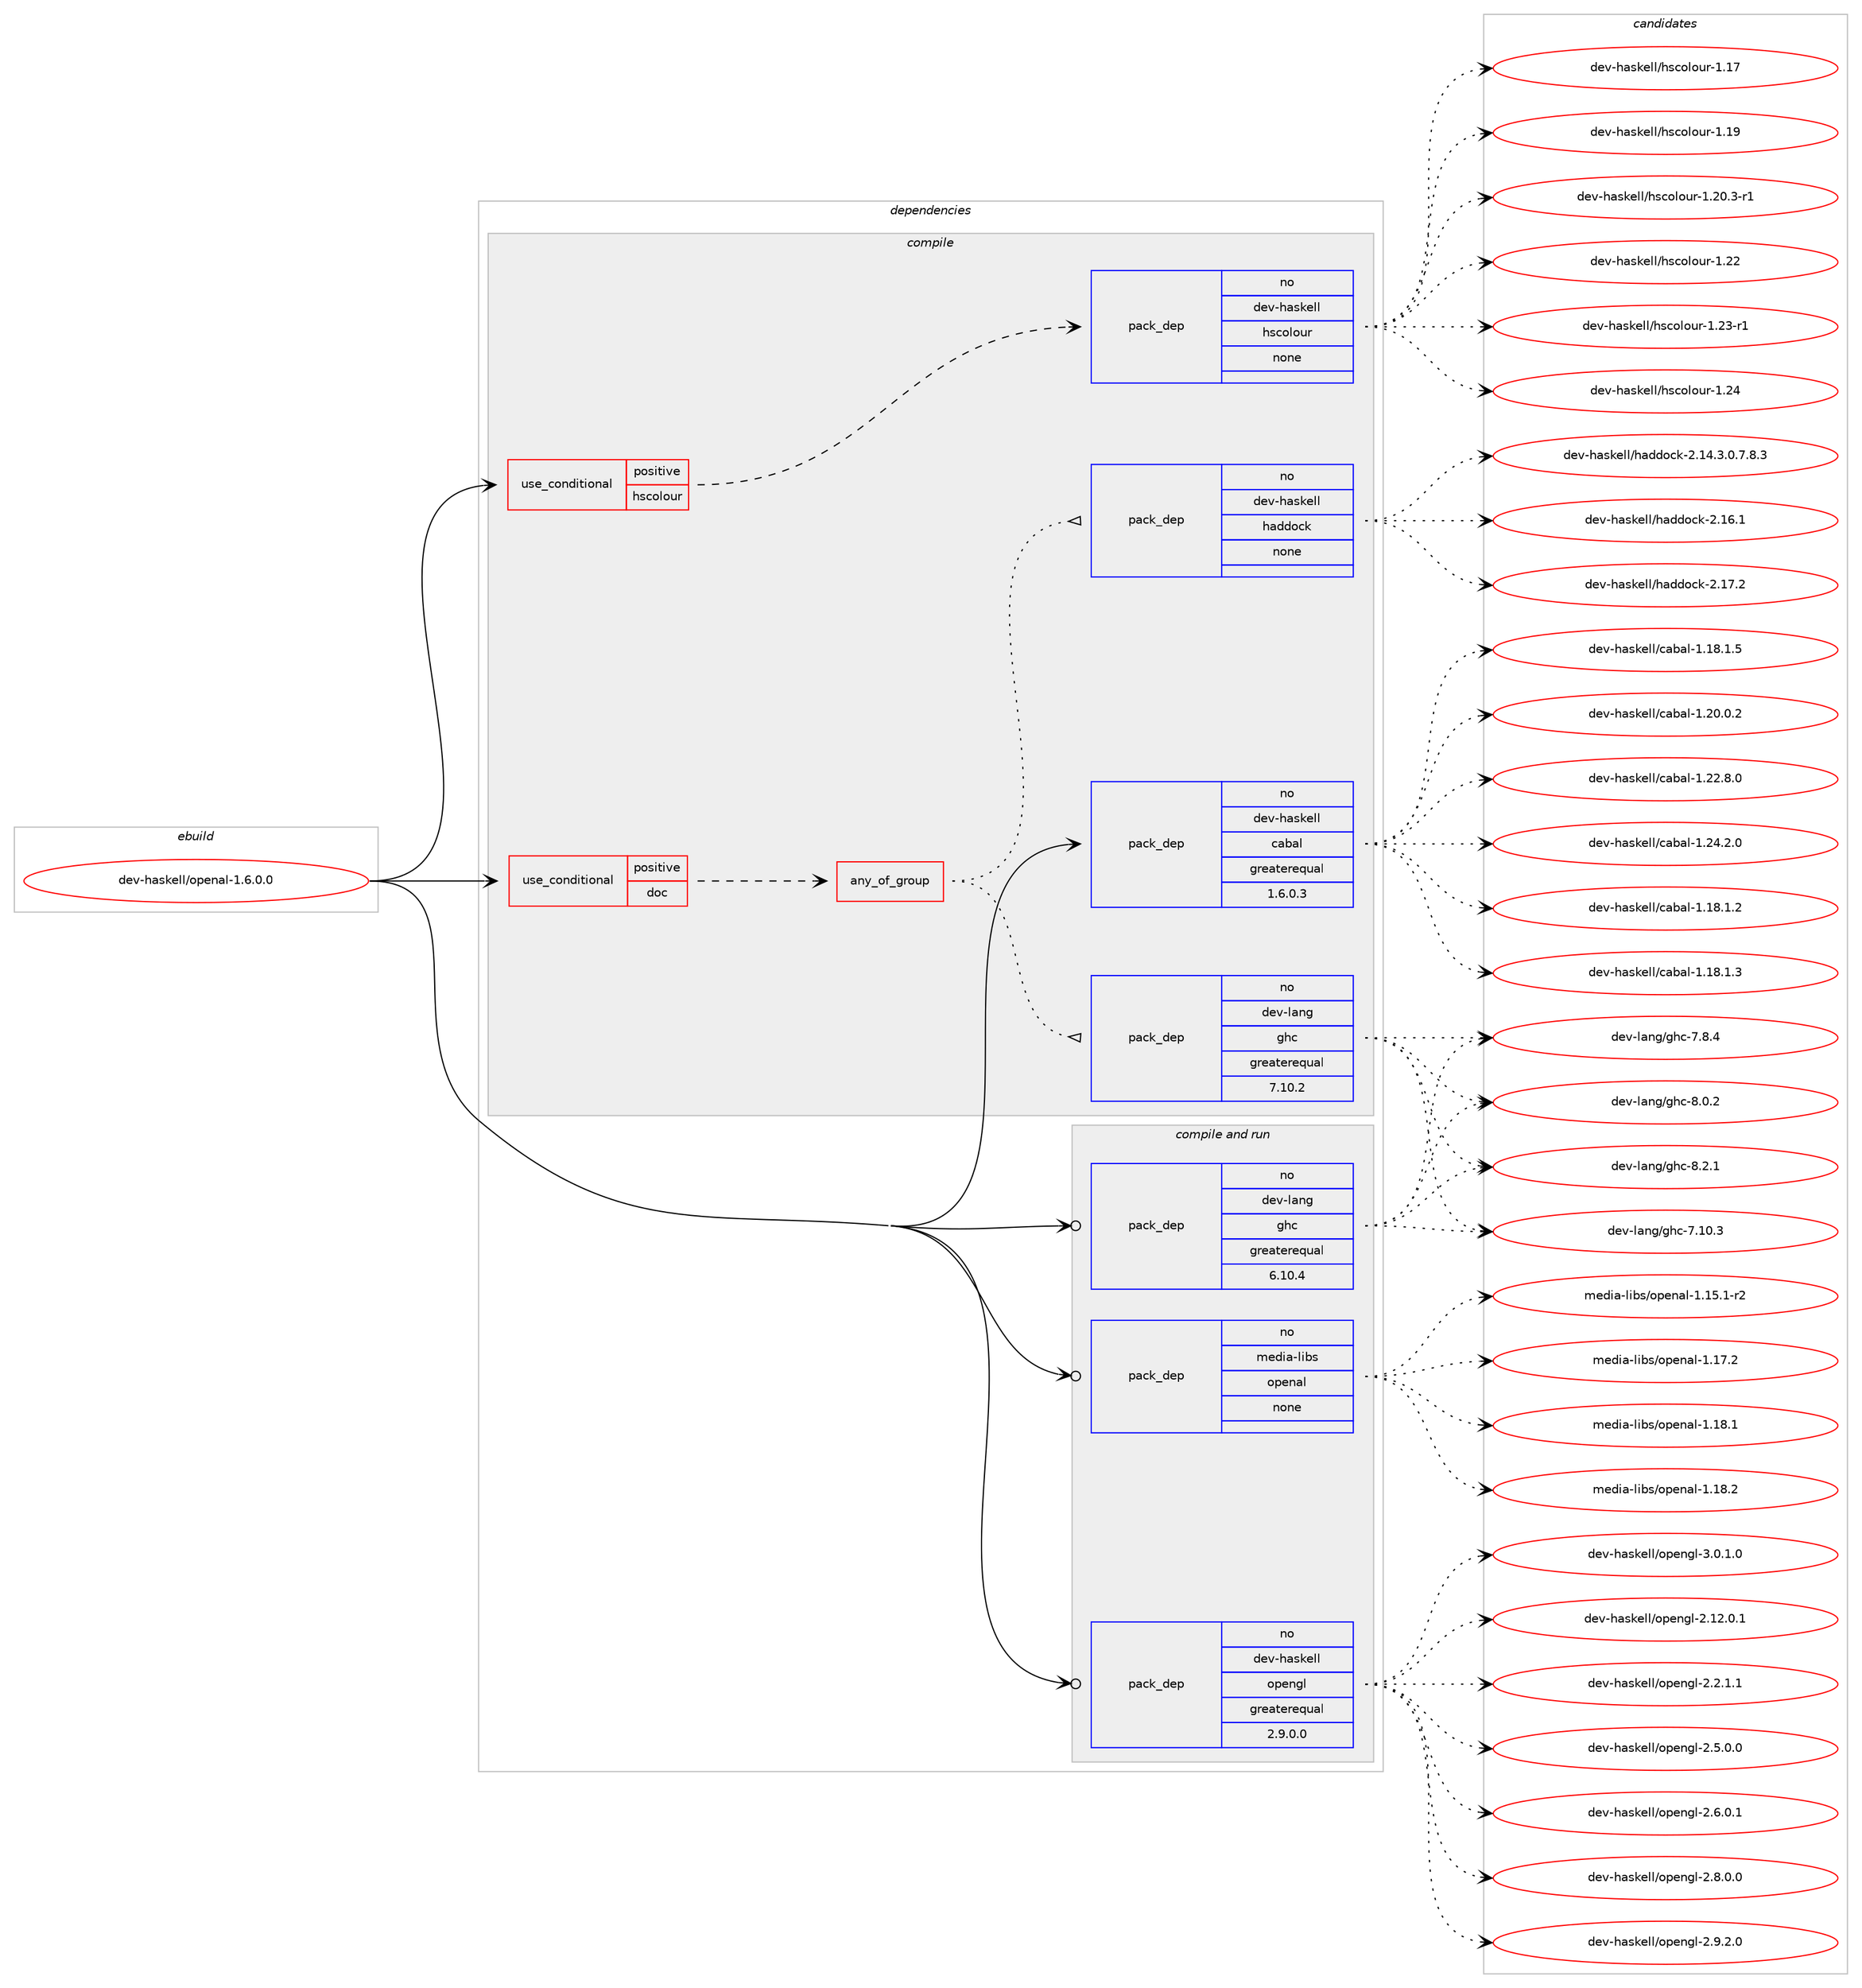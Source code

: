 digraph prolog {

# *************
# Graph options
# *************

newrank=true;
concentrate=true;
compound=true;
graph [rankdir=LR,fontname=Helvetica,fontsize=10,ranksep=1.5];#, ranksep=2.5, nodesep=0.2];
edge  [arrowhead=vee];
node  [fontname=Helvetica,fontsize=10];

# **********
# The ebuild
# **********

subgraph cluster_leftcol {
color=gray;
rank=same;
label=<<i>ebuild</i>>;
id [label="dev-haskell/openal-1.6.0.0", color=red, width=4, href="../dev-haskell/openal-1.6.0.0.svg"];
}

# ****************
# The dependencies
# ****************

subgraph cluster_midcol {
color=gray;
label=<<i>dependencies</i>>;
subgraph cluster_compile {
fillcolor="#eeeeee";
style=filled;
label=<<i>compile</i>>;
subgraph cond20138 {
dependency88355 [label=<<TABLE BORDER="0" CELLBORDER="1" CELLSPACING="0" CELLPADDING="4"><TR><TD ROWSPAN="3" CELLPADDING="10">use_conditional</TD></TR><TR><TD>positive</TD></TR><TR><TD>doc</TD></TR></TABLE>>, shape=none, color=red];
subgraph any2430 {
dependency88356 [label=<<TABLE BORDER="0" CELLBORDER="1" CELLSPACING="0" CELLPADDING="4"><TR><TD CELLPADDING="10">any_of_group</TD></TR></TABLE>>, shape=none, color=red];subgraph pack65757 {
dependency88357 [label=<<TABLE BORDER="0" CELLBORDER="1" CELLSPACING="0" CELLPADDING="4" WIDTH="220"><TR><TD ROWSPAN="6" CELLPADDING="30">pack_dep</TD></TR><TR><TD WIDTH="110">no</TD></TR><TR><TD>dev-haskell</TD></TR><TR><TD>haddock</TD></TR><TR><TD>none</TD></TR><TR><TD></TD></TR></TABLE>>, shape=none, color=blue];
}
dependency88356:e -> dependency88357:w [weight=20,style="dotted",arrowhead="oinv"];
subgraph pack65758 {
dependency88358 [label=<<TABLE BORDER="0" CELLBORDER="1" CELLSPACING="0" CELLPADDING="4" WIDTH="220"><TR><TD ROWSPAN="6" CELLPADDING="30">pack_dep</TD></TR><TR><TD WIDTH="110">no</TD></TR><TR><TD>dev-lang</TD></TR><TR><TD>ghc</TD></TR><TR><TD>greaterequal</TD></TR><TR><TD>7.10.2</TD></TR></TABLE>>, shape=none, color=blue];
}
dependency88356:e -> dependency88358:w [weight=20,style="dotted",arrowhead="oinv"];
}
dependency88355:e -> dependency88356:w [weight=20,style="dashed",arrowhead="vee"];
}
id:e -> dependency88355:w [weight=20,style="solid",arrowhead="vee"];
subgraph cond20139 {
dependency88359 [label=<<TABLE BORDER="0" CELLBORDER="1" CELLSPACING="0" CELLPADDING="4"><TR><TD ROWSPAN="3" CELLPADDING="10">use_conditional</TD></TR><TR><TD>positive</TD></TR><TR><TD>hscolour</TD></TR></TABLE>>, shape=none, color=red];
subgraph pack65759 {
dependency88360 [label=<<TABLE BORDER="0" CELLBORDER="1" CELLSPACING="0" CELLPADDING="4" WIDTH="220"><TR><TD ROWSPAN="6" CELLPADDING="30">pack_dep</TD></TR><TR><TD WIDTH="110">no</TD></TR><TR><TD>dev-haskell</TD></TR><TR><TD>hscolour</TD></TR><TR><TD>none</TD></TR><TR><TD></TD></TR></TABLE>>, shape=none, color=blue];
}
dependency88359:e -> dependency88360:w [weight=20,style="dashed",arrowhead="vee"];
}
id:e -> dependency88359:w [weight=20,style="solid",arrowhead="vee"];
subgraph pack65760 {
dependency88361 [label=<<TABLE BORDER="0" CELLBORDER="1" CELLSPACING="0" CELLPADDING="4" WIDTH="220"><TR><TD ROWSPAN="6" CELLPADDING="30">pack_dep</TD></TR><TR><TD WIDTH="110">no</TD></TR><TR><TD>dev-haskell</TD></TR><TR><TD>cabal</TD></TR><TR><TD>greaterequal</TD></TR><TR><TD>1.6.0.3</TD></TR></TABLE>>, shape=none, color=blue];
}
id:e -> dependency88361:w [weight=20,style="solid",arrowhead="vee"];
}
subgraph cluster_compileandrun {
fillcolor="#eeeeee";
style=filled;
label=<<i>compile and run</i>>;
subgraph pack65761 {
dependency88362 [label=<<TABLE BORDER="0" CELLBORDER="1" CELLSPACING="0" CELLPADDING="4" WIDTH="220"><TR><TD ROWSPAN="6" CELLPADDING="30">pack_dep</TD></TR><TR><TD WIDTH="110">no</TD></TR><TR><TD>dev-haskell</TD></TR><TR><TD>opengl</TD></TR><TR><TD>greaterequal</TD></TR><TR><TD>2.9.0.0</TD></TR></TABLE>>, shape=none, color=blue];
}
id:e -> dependency88362:w [weight=20,style="solid",arrowhead="odotvee"];
subgraph pack65762 {
dependency88363 [label=<<TABLE BORDER="0" CELLBORDER="1" CELLSPACING="0" CELLPADDING="4" WIDTH="220"><TR><TD ROWSPAN="6" CELLPADDING="30">pack_dep</TD></TR><TR><TD WIDTH="110">no</TD></TR><TR><TD>dev-lang</TD></TR><TR><TD>ghc</TD></TR><TR><TD>greaterequal</TD></TR><TR><TD>6.10.4</TD></TR></TABLE>>, shape=none, color=blue];
}
id:e -> dependency88363:w [weight=20,style="solid",arrowhead="odotvee"];
subgraph pack65763 {
dependency88364 [label=<<TABLE BORDER="0" CELLBORDER="1" CELLSPACING="0" CELLPADDING="4" WIDTH="220"><TR><TD ROWSPAN="6" CELLPADDING="30">pack_dep</TD></TR><TR><TD WIDTH="110">no</TD></TR><TR><TD>media-libs</TD></TR><TR><TD>openal</TD></TR><TR><TD>none</TD></TR><TR><TD></TD></TR></TABLE>>, shape=none, color=blue];
}
id:e -> dependency88364:w [weight=20,style="solid",arrowhead="odotvee"];
}
subgraph cluster_run {
fillcolor="#eeeeee";
style=filled;
label=<<i>run</i>>;
}
}

# **************
# The candidates
# **************

subgraph cluster_choices {
rank=same;
color=gray;
label=<<i>candidates</i>>;

subgraph choice65757 {
color=black;
nodesep=1;
choice1001011184510497115107101108108471049710010011199107455046495246514648465546564651 [label="dev-haskell/haddock-2.14.3.0.7.8.3", color=red, width=4,href="../dev-haskell/haddock-2.14.3.0.7.8.3.svg"];
choice100101118451049711510710110810847104971001001119910745504649544649 [label="dev-haskell/haddock-2.16.1", color=red, width=4,href="../dev-haskell/haddock-2.16.1.svg"];
choice100101118451049711510710110810847104971001001119910745504649554650 [label="dev-haskell/haddock-2.17.2", color=red, width=4,href="../dev-haskell/haddock-2.17.2.svg"];
dependency88357:e -> choice1001011184510497115107101108108471049710010011199107455046495246514648465546564651:w [style=dotted,weight="100"];
dependency88357:e -> choice100101118451049711510710110810847104971001001119910745504649544649:w [style=dotted,weight="100"];
dependency88357:e -> choice100101118451049711510710110810847104971001001119910745504649554650:w [style=dotted,weight="100"];
}
subgraph choice65758 {
color=black;
nodesep=1;
choice1001011184510897110103471031049945554649484651 [label="dev-lang/ghc-7.10.3", color=red, width=4,href="../dev-lang/ghc-7.10.3.svg"];
choice10010111845108971101034710310499455546564652 [label="dev-lang/ghc-7.8.4", color=red, width=4,href="../dev-lang/ghc-7.8.4.svg"];
choice10010111845108971101034710310499455646484650 [label="dev-lang/ghc-8.0.2", color=red, width=4,href="../dev-lang/ghc-8.0.2.svg"];
choice10010111845108971101034710310499455646504649 [label="dev-lang/ghc-8.2.1", color=red, width=4,href="../dev-lang/ghc-8.2.1.svg"];
dependency88358:e -> choice1001011184510897110103471031049945554649484651:w [style=dotted,weight="100"];
dependency88358:e -> choice10010111845108971101034710310499455546564652:w [style=dotted,weight="100"];
dependency88358:e -> choice10010111845108971101034710310499455646484650:w [style=dotted,weight="100"];
dependency88358:e -> choice10010111845108971101034710310499455646504649:w [style=dotted,weight="100"];
}
subgraph choice65759 {
color=black;
nodesep=1;
choice100101118451049711510710110810847104115991111081111171144549464955 [label="dev-haskell/hscolour-1.17", color=red, width=4,href="../dev-haskell/hscolour-1.17.svg"];
choice100101118451049711510710110810847104115991111081111171144549464957 [label="dev-haskell/hscolour-1.19", color=red, width=4,href="../dev-haskell/hscolour-1.19.svg"];
choice10010111845104971151071011081084710411599111108111117114454946504846514511449 [label="dev-haskell/hscolour-1.20.3-r1", color=red, width=4,href="../dev-haskell/hscolour-1.20.3-r1.svg"];
choice100101118451049711510710110810847104115991111081111171144549465050 [label="dev-haskell/hscolour-1.22", color=red, width=4,href="../dev-haskell/hscolour-1.22.svg"];
choice1001011184510497115107101108108471041159911110811111711445494650514511449 [label="dev-haskell/hscolour-1.23-r1", color=red, width=4,href="../dev-haskell/hscolour-1.23-r1.svg"];
choice100101118451049711510710110810847104115991111081111171144549465052 [label="dev-haskell/hscolour-1.24", color=red, width=4,href="../dev-haskell/hscolour-1.24.svg"];
dependency88360:e -> choice100101118451049711510710110810847104115991111081111171144549464955:w [style=dotted,weight="100"];
dependency88360:e -> choice100101118451049711510710110810847104115991111081111171144549464957:w [style=dotted,weight="100"];
dependency88360:e -> choice10010111845104971151071011081084710411599111108111117114454946504846514511449:w [style=dotted,weight="100"];
dependency88360:e -> choice100101118451049711510710110810847104115991111081111171144549465050:w [style=dotted,weight="100"];
dependency88360:e -> choice1001011184510497115107101108108471041159911110811111711445494650514511449:w [style=dotted,weight="100"];
dependency88360:e -> choice100101118451049711510710110810847104115991111081111171144549465052:w [style=dotted,weight="100"];
}
subgraph choice65760 {
color=black;
nodesep=1;
choice10010111845104971151071011081084799979897108454946495646494650 [label="dev-haskell/cabal-1.18.1.2", color=red, width=4,href="../dev-haskell/cabal-1.18.1.2.svg"];
choice10010111845104971151071011081084799979897108454946495646494651 [label="dev-haskell/cabal-1.18.1.3", color=red, width=4,href="../dev-haskell/cabal-1.18.1.3.svg"];
choice10010111845104971151071011081084799979897108454946495646494653 [label="dev-haskell/cabal-1.18.1.5", color=red, width=4,href="../dev-haskell/cabal-1.18.1.5.svg"];
choice10010111845104971151071011081084799979897108454946504846484650 [label="dev-haskell/cabal-1.20.0.2", color=red, width=4,href="../dev-haskell/cabal-1.20.0.2.svg"];
choice10010111845104971151071011081084799979897108454946505046564648 [label="dev-haskell/cabal-1.22.8.0", color=red, width=4,href="../dev-haskell/cabal-1.22.8.0.svg"];
choice10010111845104971151071011081084799979897108454946505246504648 [label="dev-haskell/cabal-1.24.2.0", color=red, width=4,href="../dev-haskell/cabal-1.24.2.0.svg"];
dependency88361:e -> choice10010111845104971151071011081084799979897108454946495646494650:w [style=dotted,weight="100"];
dependency88361:e -> choice10010111845104971151071011081084799979897108454946495646494651:w [style=dotted,weight="100"];
dependency88361:e -> choice10010111845104971151071011081084799979897108454946495646494653:w [style=dotted,weight="100"];
dependency88361:e -> choice10010111845104971151071011081084799979897108454946504846484650:w [style=dotted,weight="100"];
dependency88361:e -> choice10010111845104971151071011081084799979897108454946505046564648:w [style=dotted,weight="100"];
dependency88361:e -> choice10010111845104971151071011081084799979897108454946505246504648:w [style=dotted,weight="100"];
}
subgraph choice65761 {
color=black;
nodesep=1;
choice100101118451049711510710110810847111112101110103108455046495046484649 [label="dev-haskell/opengl-2.12.0.1", color=red, width=4,href="../dev-haskell/opengl-2.12.0.1.svg"];
choice1001011184510497115107101108108471111121011101031084550465046494649 [label="dev-haskell/opengl-2.2.1.1", color=red, width=4,href="../dev-haskell/opengl-2.2.1.1.svg"];
choice1001011184510497115107101108108471111121011101031084550465346484648 [label="dev-haskell/opengl-2.5.0.0", color=red, width=4,href="../dev-haskell/opengl-2.5.0.0.svg"];
choice1001011184510497115107101108108471111121011101031084550465446484649 [label="dev-haskell/opengl-2.6.0.1", color=red, width=4,href="../dev-haskell/opengl-2.6.0.1.svg"];
choice1001011184510497115107101108108471111121011101031084550465646484648 [label="dev-haskell/opengl-2.8.0.0", color=red, width=4,href="../dev-haskell/opengl-2.8.0.0.svg"];
choice1001011184510497115107101108108471111121011101031084550465746504648 [label="dev-haskell/opengl-2.9.2.0", color=red, width=4,href="../dev-haskell/opengl-2.9.2.0.svg"];
choice1001011184510497115107101108108471111121011101031084551464846494648 [label="dev-haskell/opengl-3.0.1.0", color=red, width=4,href="../dev-haskell/opengl-3.0.1.0.svg"];
dependency88362:e -> choice100101118451049711510710110810847111112101110103108455046495046484649:w [style=dotted,weight="100"];
dependency88362:e -> choice1001011184510497115107101108108471111121011101031084550465046494649:w [style=dotted,weight="100"];
dependency88362:e -> choice1001011184510497115107101108108471111121011101031084550465346484648:w [style=dotted,weight="100"];
dependency88362:e -> choice1001011184510497115107101108108471111121011101031084550465446484649:w [style=dotted,weight="100"];
dependency88362:e -> choice1001011184510497115107101108108471111121011101031084550465646484648:w [style=dotted,weight="100"];
dependency88362:e -> choice1001011184510497115107101108108471111121011101031084550465746504648:w [style=dotted,weight="100"];
dependency88362:e -> choice1001011184510497115107101108108471111121011101031084551464846494648:w [style=dotted,weight="100"];
}
subgraph choice65762 {
color=black;
nodesep=1;
choice1001011184510897110103471031049945554649484651 [label="dev-lang/ghc-7.10.3", color=red, width=4,href="../dev-lang/ghc-7.10.3.svg"];
choice10010111845108971101034710310499455546564652 [label="dev-lang/ghc-7.8.4", color=red, width=4,href="../dev-lang/ghc-7.8.4.svg"];
choice10010111845108971101034710310499455646484650 [label="dev-lang/ghc-8.0.2", color=red, width=4,href="../dev-lang/ghc-8.0.2.svg"];
choice10010111845108971101034710310499455646504649 [label="dev-lang/ghc-8.2.1", color=red, width=4,href="../dev-lang/ghc-8.2.1.svg"];
dependency88363:e -> choice1001011184510897110103471031049945554649484651:w [style=dotted,weight="100"];
dependency88363:e -> choice10010111845108971101034710310499455546564652:w [style=dotted,weight="100"];
dependency88363:e -> choice10010111845108971101034710310499455646484650:w [style=dotted,weight="100"];
dependency88363:e -> choice10010111845108971101034710310499455646504649:w [style=dotted,weight="100"];
}
subgraph choice65763 {
color=black;
nodesep=1;
choice1091011001059745108105981154711111210111097108454946495346494511450 [label="media-libs/openal-1.15.1-r2", color=red, width=4,href="../media-libs/openal-1.15.1-r2.svg"];
choice109101100105974510810598115471111121011109710845494649554650 [label="media-libs/openal-1.17.2", color=red, width=4,href="../media-libs/openal-1.17.2.svg"];
choice109101100105974510810598115471111121011109710845494649564649 [label="media-libs/openal-1.18.1", color=red, width=4,href="../media-libs/openal-1.18.1.svg"];
choice109101100105974510810598115471111121011109710845494649564650 [label="media-libs/openal-1.18.2", color=red, width=4,href="../media-libs/openal-1.18.2.svg"];
dependency88364:e -> choice1091011001059745108105981154711111210111097108454946495346494511450:w [style=dotted,weight="100"];
dependency88364:e -> choice109101100105974510810598115471111121011109710845494649554650:w [style=dotted,weight="100"];
dependency88364:e -> choice109101100105974510810598115471111121011109710845494649564649:w [style=dotted,weight="100"];
dependency88364:e -> choice109101100105974510810598115471111121011109710845494649564650:w [style=dotted,weight="100"];
}
}

}
